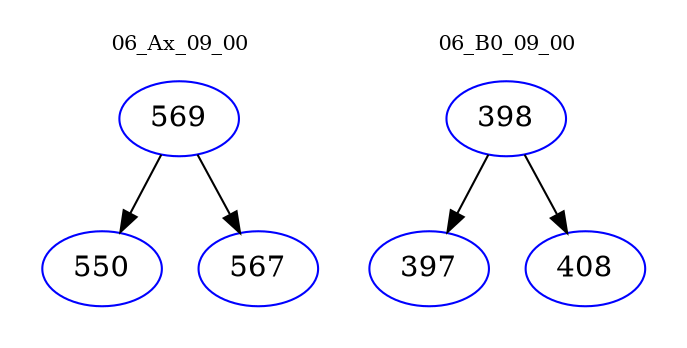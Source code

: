 digraph{
subgraph cluster_0 {
color = white
label = "06_Ax_09_00";
fontsize=10;
T0_569 [label="569", color="blue"]
T0_569 -> T0_550 [color="black"]
T0_550 [label="550", color="blue"]
T0_569 -> T0_567 [color="black"]
T0_567 [label="567", color="blue"]
}
subgraph cluster_1 {
color = white
label = "06_B0_09_00";
fontsize=10;
T1_398 [label="398", color="blue"]
T1_398 -> T1_397 [color="black"]
T1_397 [label="397", color="blue"]
T1_398 -> T1_408 [color="black"]
T1_408 [label="408", color="blue"]
}
}
